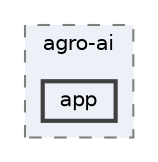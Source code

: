 digraph "/Users/joshuadavies/PycharmProjects/agro-ai/app"
{
 // LATEX_PDF_SIZE
  bgcolor="transparent";
  edge [fontname=Helvetica,fontsize=10,labelfontname=Helvetica,labelfontsize=10];
  node [fontname=Helvetica,fontsize=10,shape=box,height=0.2,width=0.4];
  compound=true
  subgraph clusterdir_48274f982a8754099ac3fc72e0c4d1c1 {
    graph [ bgcolor="#edf0f7", pencolor="grey50", label="agro-ai", fontname=Helvetica,fontsize=10 style="filled,dashed", URL="dir_48274f982a8754099ac3fc72e0c4d1c1.html",tooltip=""]
  dir_a4ccdd78594b8c37ecf40ad7d8dce4ce [label="app", fillcolor="#edf0f7", color="grey25", style="filled,bold", URL="dir_a4ccdd78594b8c37ecf40ad7d8dce4ce.html",tooltip=""];
  }
}
